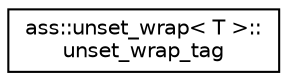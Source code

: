 digraph "Graphical Class Hierarchy"
{
 // LATEX_PDF_SIZE
  edge [fontname="Helvetica",fontsize="10",labelfontname="Helvetica",labelfontsize="10"];
  node [fontname="Helvetica",fontsize="10",shape=record];
  rankdir="LR";
  Node0 [label="ass::unset_wrap\< T \>::\lunset_wrap_tag",height=0.2,width=0.4,color="black", fillcolor="white", style="filled",URL="$structass_1_1unset__wrap_1_1unset__wrap__tag.html",tooltip=" "];
}
